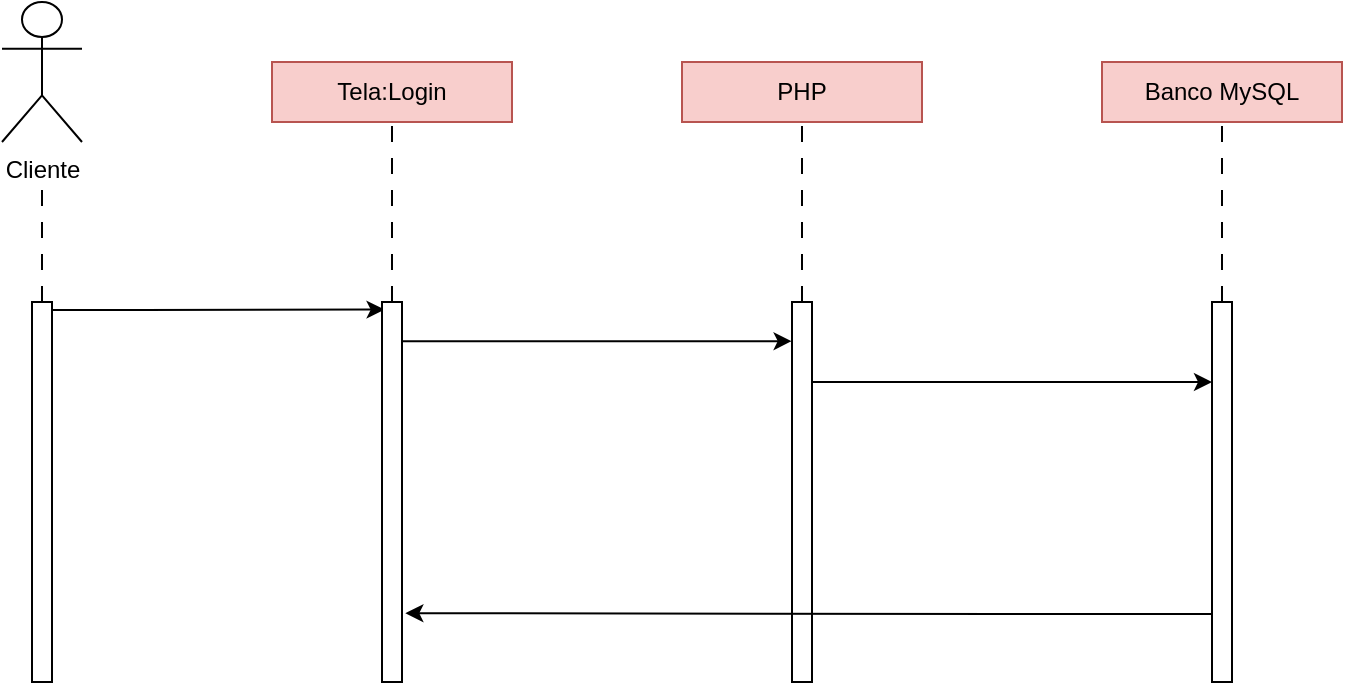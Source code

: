 <mxfile version="21.7.2" type="github">
  <diagram name="Página-1" id="xAlrwf3IHT5e0tvSVj4u">
    <mxGraphModel dx="1195" dy="696" grid="1" gridSize="10" guides="1" tooltips="1" connect="1" arrows="1" fold="1" page="1" pageScale="1" pageWidth="827" pageHeight="1169" math="0" shadow="0">
      <root>
        <mxCell id="0" />
        <mxCell id="1" parent="0" />
        <mxCell id="PyamZCQgxZWp0LG9gMf--1" value="Cliente" style="shape=umlActor;verticalLabelPosition=bottom;verticalAlign=top;html=1;outlineConnect=0;" vertex="1" parent="1">
          <mxGeometry x="40" y="80" width="40" height="70" as="geometry" />
        </mxCell>
        <mxCell id="PyamZCQgxZWp0LG9gMf--3" value="Tela:Login" style="rounded=0;whiteSpace=wrap;html=1;fillColor=#f8cecc;strokeColor=#b85450;" vertex="1" parent="1">
          <mxGeometry x="175" y="110" width="120" height="30" as="geometry" />
        </mxCell>
        <mxCell id="PyamZCQgxZWp0LG9gMf--11" style="edgeStyle=orthogonalEdgeStyle;rounded=0;orthogonalLoop=1;jettySize=auto;html=1;entryX=0.129;entryY=0.02;entryDx=0;entryDy=0;entryPerimeter=0;" edge="1" parent="1" source="PyamZCQgxZWp0LG9gMf--4" target="PyamZCQgxZWp0LG9gMf--10">
          <mxGeometry relative="1" as="geometry">
            <Array as="points">
              <mxPoint x="110" y="234" />
              <mxPoint x="110" y="234" />
            </Array>
          </mxGeometry>
        </mxCell>
        <mxCell id="PyamZCQgxZWp0LG9gMf--4" value="" style="rounded=0;whiteSpace=wrap;html=1;" vertex="1" parent="1">
          <mxGeometry x="55" y="230" width="10" height="190" as="geometry" />
        </mxCell>
        <mxCell id="PyamZCQgxZWp0LG9gMf--9" value="" style="endArrow=none;dashed=1;html=1;rounded=0;exitX=0.5;exitY=0;exitDx=0;exitDy=0;dashPattern=8 8;" edge="1" parent="1" source="PyamZCQgxZWp0LG9gMf--4">
          <mxGeometry width="50" height="50" relative="1" as="geometry">
            <mxPoint x="15" y="230" as="sourcePoint" />
            <mxPoint x="60" y="170" as="targetPoint" />
          </mxGeometry>
        </mxCell>
        <mxCell id="PyamZCQgxZWp0LG9gMf--25" style="edgeStyle=orthogonalEdgeStyle;rounded=0;orthogonalLoop=1;jettySize=auto;html=1;entryX=-0.02;entryY=0.103;entryDx=0;entryDy=0;entryPerimeter=0;" edge="1" parent="1" source="PyamZCQgxZWp0LG9gMf--10" target="PyamZCQgxZWp0LG9gMf--19">
          <mxGeometry relative="1" as="geometry">
            <Array as="points">
              <mxPoint x="338" y="250" />
            </Array>
          </mxGeometry>
        </mxCell>
        <mxCell id="PyamZCQgxZWp0LG9gMf--10" value="" style="rounded=0;whiteSpace=wrap;html=1;" vertex="1" parent="1">
          <mxGeometry x="230" y="230" width="10" height="190" as="geometry" />
        </mxCell>
        <mxCell id="PyamZCQgxZWp0LG9gMf--12" value="" style="endArrow=none;dashed=1;html=1;rounded=0;exitX=0.5;exitY=0;exitDx=0;exitDy=0;dashPattern=8 8;" edge="1" parent="1" source="PyamZCQgxZWp0LG9gMf--10" target="PyamZCQgxZWp0LG9gMf--3">
          <mxGeometry width="50" height="50" relative="1" as="geometry">
            <mxPoint x="234.71" y="200" as="sourcePoint" />
            <mxPoint x="234.71" y="140" as="targetPoint" />
          </mxGeometry>
        </mxCell>
        <mxCell id="PyamZCQgxZWp0LG9gMf--14" value="Banco MySQL" style="rounded=0;whiteSpace=wrap;html=1;fillColor=#f8cecc;strokeColor=#b85450;" vertex="1" parent="1">
          <mxGeometry x="590" y="110" width="120" height="30" as="geometry" />
        </mxCell>
        <mxCell id="PyamZCQgxZWp0LG9gMf--15" value="" style="endArrow=none;dashed=1;html=1;rounded=0;exitX=0.5;exitY=0;exitDx=0;exitDy=0;dashPattern=8 8;" edge="1" parent="1" target="PyamZCQgxZWp0LG9gMf--14">
          <mxGeometry width="50" height="50" relative="1" as="geometry">
            <mxPoint x="650" y="230" as="sourcePoint" />
            <mxPoint x="649.71" y="140" as="targetPoint" />
          </mxGeometry>
        </mxCell>
        <mxCell id="PyamZCQgxZWp0LG9gMf--16" value="PHP" style="rounded=0;whiteSpace=wrap;html=1;fillColor=#f8cecc;strokeColor=#b85450;" vertex="1" parent="1">
          <mxGeometry x="380" y="110" width="120" height="30" as="geometry" />
        </mxCell>
        <mxCell id="PyamZCQgxZWp0LG9gMf--17" value="" style="endArrow=none;dashed=1;html=1;rounded=0;exitX=0.5;exitY=0;exitDx=0;exitDy=0;dashPattern=8 8;" edge="1" parent="1" target="PyamZCQgxZWp0LG9gMf--16">
          <mxGeometry width="50" height="50" relative="1" as="geometry">
            <mxPoint x="440" y="230" as="sourcePoint" />
            <mxPoint x="439.71" y="140" as="targetPoint" />
          </mxGeometry>
        </mxCell>
        <mxCell id="PyamZCQgxZWp0LG9gMf--19" value="" style="rounded=0;whiteSpace=wrap;html=1;" vertex="1" parent="1">
          <mxGeometry x="435" y="230" width="10" height="190" as="geometry" />
        </mxCell>
        <mxCell id="PyamZCQgxZWp0LG9gMf--20" style="edgeStyle=orthogonalEdgeStyle;rounded=0;orthogonalLoop=1;jettySize=auto;html=1;entryX=0.129;entryY=0.02;entryDx=0;entryDy=0;entryPerimeter=0;exitX=1;exitY=0.25;exitDx=0;exitDy=0;" edge="1" parent="1" source="PyamZCQgxZWp0LG9gMf--19">
          <mxGeometry relative="1" as="geometry">
            <mxPoint x="478.71" y="270.2" as="sourcePoint" />
            <Array as="points">
              <mxPoint x="445" y="270" />
            </Array>
            <mxPoint x="645" y="270.0" as="targetPoint" />
          </mxGeometry>
        </mxCell>
        <mxCell id="PyamZCQgxZWp0LG9gMf--24" style="edgeStyle=orthogonalEdgeStyle;rounded=0;orthogonalLoop=1;jettySize=auto;html=1;entryX=1.167;entryY=0.819;entryDx=0;entryDy=0;entryPerimeter=0;" edge="1" parent="1" source="PyamZCQgxZWp0LG9gMf--21" target="PyamZCQgxZWp0LG9gMf--10">
          <mxGeometry relative="1" as="geometry">
            <Array as="points">
              <mxPoint x="540" y="386" />
              <mxPoint x="540" y="386" />
            </Array>
          </mxGeometry>
        </mxCell>
        <mxCell id="PyamZCQgxZWp0LG9gMf--21" value="" style="rounded=0;whiteSpace=wrap;html=1;" vertex="1" parent="1">
          <mxGeometry x="645" y="230" width="10" height="190" as="geometry" />
        </mxCell>
      </root>
    </mxGraphModel>
  </diagram>
</mxfile>
